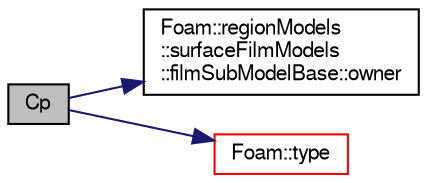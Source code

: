 digraph "Cp"
{
  bgcolor="transparent";
  edge [fontname="FreeSans",fontsize="10",labelfontname="FreeSans",labelfontsize="10"];
  node [fontname="FreeSans",fontsize="10",shape=record];
  rankdir="LR";
  Node3122 [label="Cp",height=0.2,width=0.4,color="black", fillcolor="grey75", style="filled", fontcolor="black"];
  Node3122 -> Node3123 [color="midnightblue",fontsize="10",style="solid",fontname="FreeSans"];
  Node3123 [label="Foam::regionModels\l::surfaceFilmModels\l::filmSubModelBase::owner",height=0.2,width=0.4,color="black",URL="$a29050.html#a9002aeea87356bb78bf0dabcf1f745d8",tooltip="Return const access to the owner surface film model. "];
  Node3122 -> Node3124 [color="midnightblue",fontsize="10",style="solid",fontname="FreeSans"];
  Node3124 [label="Foam::type",height=0.2,width=0.4,color="red",URL="$a21124.html#aec48583af672626378f501eb9fc32cd1",tooltip="Return the file type: DIRECTORY or FILE. "];
}
